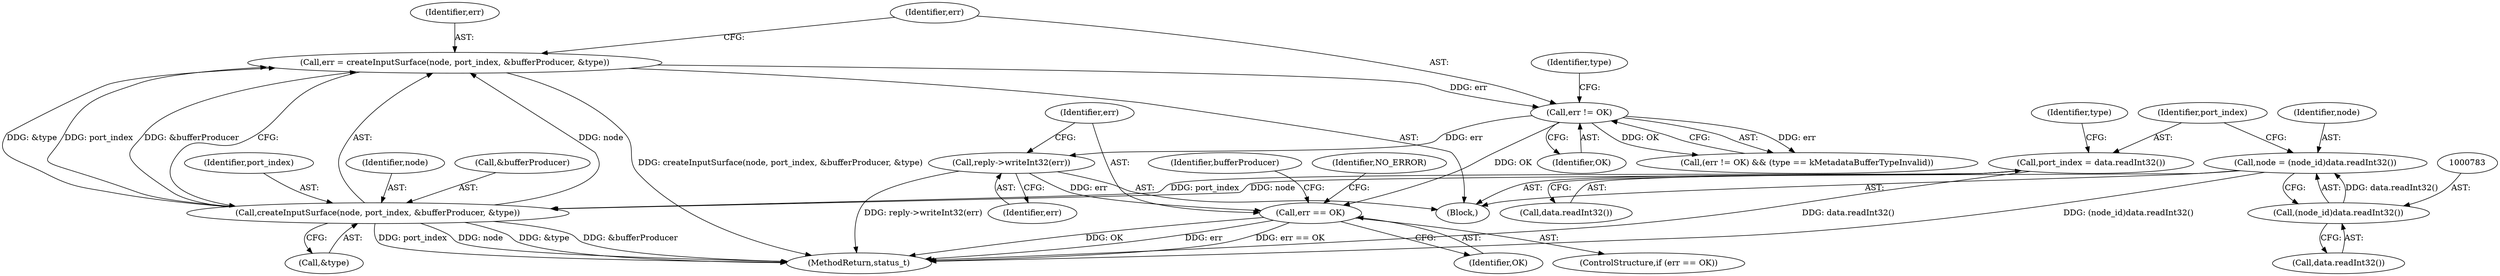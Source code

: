 digraph "0_Android_295c883fe3105b19bcd0f9e07d54c6b589fc5bff@API" {
"1000818" [label="(Call,reply->writeInt32(err))"];
"1000806" [label="(Call,err != OK)"];
"1000795" [label="(Call,err = createInputSurface(node, port_index, &bufferProducer, &type))"];
"1000797" [label="(Call,createInputSurface(node, port_index, &bufferProducer, &type))"];
"1000780" [label="(Call,node = (node_id)data.readInt32())"];
"1000782" [label="(Call,(node_id)data.readInt32())"];
"1000786" [label="(Call,port_index = data.readInt32())"];
"1000821" [label="(Call,err == OK)"];
"1000781" [label="(Identifier,node)"];
"1000821" [label="(Call,err == OK)"];
"1000799" [label="(Identifier,port_index)"];
"1000784" [label="(Call,data.readInt32())"];
"1000792" [label="(Identifier,type)"];
"1000805" [label="(Call,(err != OK) && (type == kMetadataBufferTypeInvalid))"];
"1000797" [label="(Call,createInputSurface(node, port_index, &bufferProducer, &type))"];
"1000808" [label="(Identifier,OK)"];
"1000796" [label="(Identifier,err)"];
"1000774" [label="(Block,)"];
"1000780" [label="(Call,node = (node_id)data.readInt32())"];
"1000806" [label="(Call,err != OK)"];
"1000823" [label="(Identifier,OK)"];
"1000782" [label="(Call,(node_id)data.readInt32())"];
"1000810" [label="(Identifier,type)"];
"1000787" [label="(Identifier,port_index)"];
"1000818" [label="(Call,reply->writeInt32(err))"];
"1000795" [label="(Call,err = createInputSurface(node, port_index, &bufferProducer, &type))"];
"1000786" [label="(Call,port_index = data.readInt32())"];
"1000822" [label="(Identifier,err)"];
"1000820" [label="(ControlStructure,if (err == OK))"];
"1000798" [label="(Identifier,node)"];
"1000819" [label="(Identifier,err)"];
"1000827" [label="(Identifier,bufferProducer)"];
"1000829" [label="(Identifier,NO_ERROR)"];
"1000800" [label="(Call,&bufferProducer)"];
"1000788" [label="(Call,data.readInt32())"];
"1000802" [label="(Call,&type)"];
"1000807" [label="(Identifier,err)"];
"1001343" [label="(MethodReturn,status_t)"];
"1000818" -> "1000774"  [label="AST: "];
"1000818" -> "1000819"  [label="CFG: "];
"1000819" -> "1000818"  [label="AST: "];
"1000822" -> "1000818"  [label="CFG: "];
"1000818" -> "1001343"  [label="DDG: reply->writeInt32(err)"];
"1000806" -> "1000818"  [label="DDG: err"];
"1000818" -> "1000821"  [label="DDG: err"];
"1000806" -> "1000805"  [label="AST: "];
"1000806" -> "1000808"  [label="CFG: "];
"1000807" -> "1000806"  [label="AST: "];
"1000808" -> "1000806"  [label="AST: "];
"1000810" -> "1000806"  [label="CFG: "];
"1000805" -> "1000806"  [label="CFG: "];
"1000806" -> "1000805"  [label="DDG: err"];
"1000806" -> "1000805"  [label="DDG: OK"];
"1000795" -> "1000806"  [label="DDG: err"];
"1000806" -> "1000821"  [label="DDG: OK"];
"1000795" -> "1000774"  [label="AST: "];
"1000795" -> "1000797"  [label="CFG: "];
"1000796" -> "1000795"  [label="AST: "];
"1000797" -> "1000795"  [label="AST: "];
"1000807" -> "1000795"  [label="CFG: "];
"1000795" -> "1001343"  [label="DDG: createInputSurface(node, port_index, &bufferProducer, &type)"];
"1000797" -> "1000795"  [label="DDG: node"];
"1000797" -> "1000795"  [label="DDG: port_index"];
"1000797" -> "1000795"  [label="DDG: &bufferProducer"];
"1000797" -> "1000795"  [label="DDG: &type"];
"1000797" -> "1000802"  [label="CFG: "];
"1000798" -> "1000797"  [label="AST: "];
"1000799" -> "1000797"  [label="AST: "];
"1000800" -> "1000797"  [label="AST: "];
"1000802" -> "1000797"  [label="AST: "];
"1000797" -> "1001343"  [label="DDG: &type"];
"1000797" -> "1001343"  [label="DDG: &bufferProducer"];
"1000797" -> "1001343"  [label="DDG: port_index"];
"1000797" -> "1001343"  [label="DDG: node"];
"1000780" -> "1000797"  [label="DDG: node"];
"1000786" -> "1000797"  [label="DDG: port_index"];
"1000780" -> "1000774"  [label="AST: "];
"1000780" -> "1000782"  [label="CFG: "];
"1000781" -> "1000780"  [label="AST: "];
"1000782" -> "1000780"  [label="AST: "];
"1000787" -> "1000780"  [label="CFG: "];
"1000780" -> "1001343"  [label="DDG: (node_id)data.readInt32()"];
"1000782" -> "1000780"  [label="DDG: data.readInt32()"];
"1000782" -> "1000784"  [label="CFG: "];
"1000783" -> "1000782"  [label="AST: "];
"1000784" -> "1000782"  [label="AST: "];
"1000786" -> "1000774"  [label="AST: "];
"1000786" -> "1000788"  [label="CFG: "];
"1000787" -> "1000786"  [label="AST: "];
"1000788" -> "1000786"  [label="AST: "];
"1000792" -> "1000786"  [label="CFG: "];
"1000786" -> "1001343"  [label="DDG: data.readInt32()"];
"1000821" -> "1000820"  [label="AST: "];
"1000821" -> "1000823"  [label="CFG: "];
"1000822" -> "1000821"  [label="AST: "];
"1000823" -> "1000821"  [label="AST: "];
"1000827" -> "1000821"  [label="CFG: "];
"1000829" -> "1000821"  [label="CFG: "];
"1000821" -> "1001343"  [label="DDG: OK"];
"1000821" -> "1001343"  [label="DDG: err"];
"1000821" -> "1001343"  [label="DDG: err == OK"];
}
